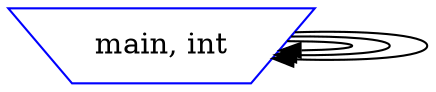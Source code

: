 digraph G {

node_main_93 [label="main, int" shape=invtrapezium color=blue];

node_main_93 -> node_main_93

node_main_93 -> node_main_93

node_main_93 -> node_main_93

}